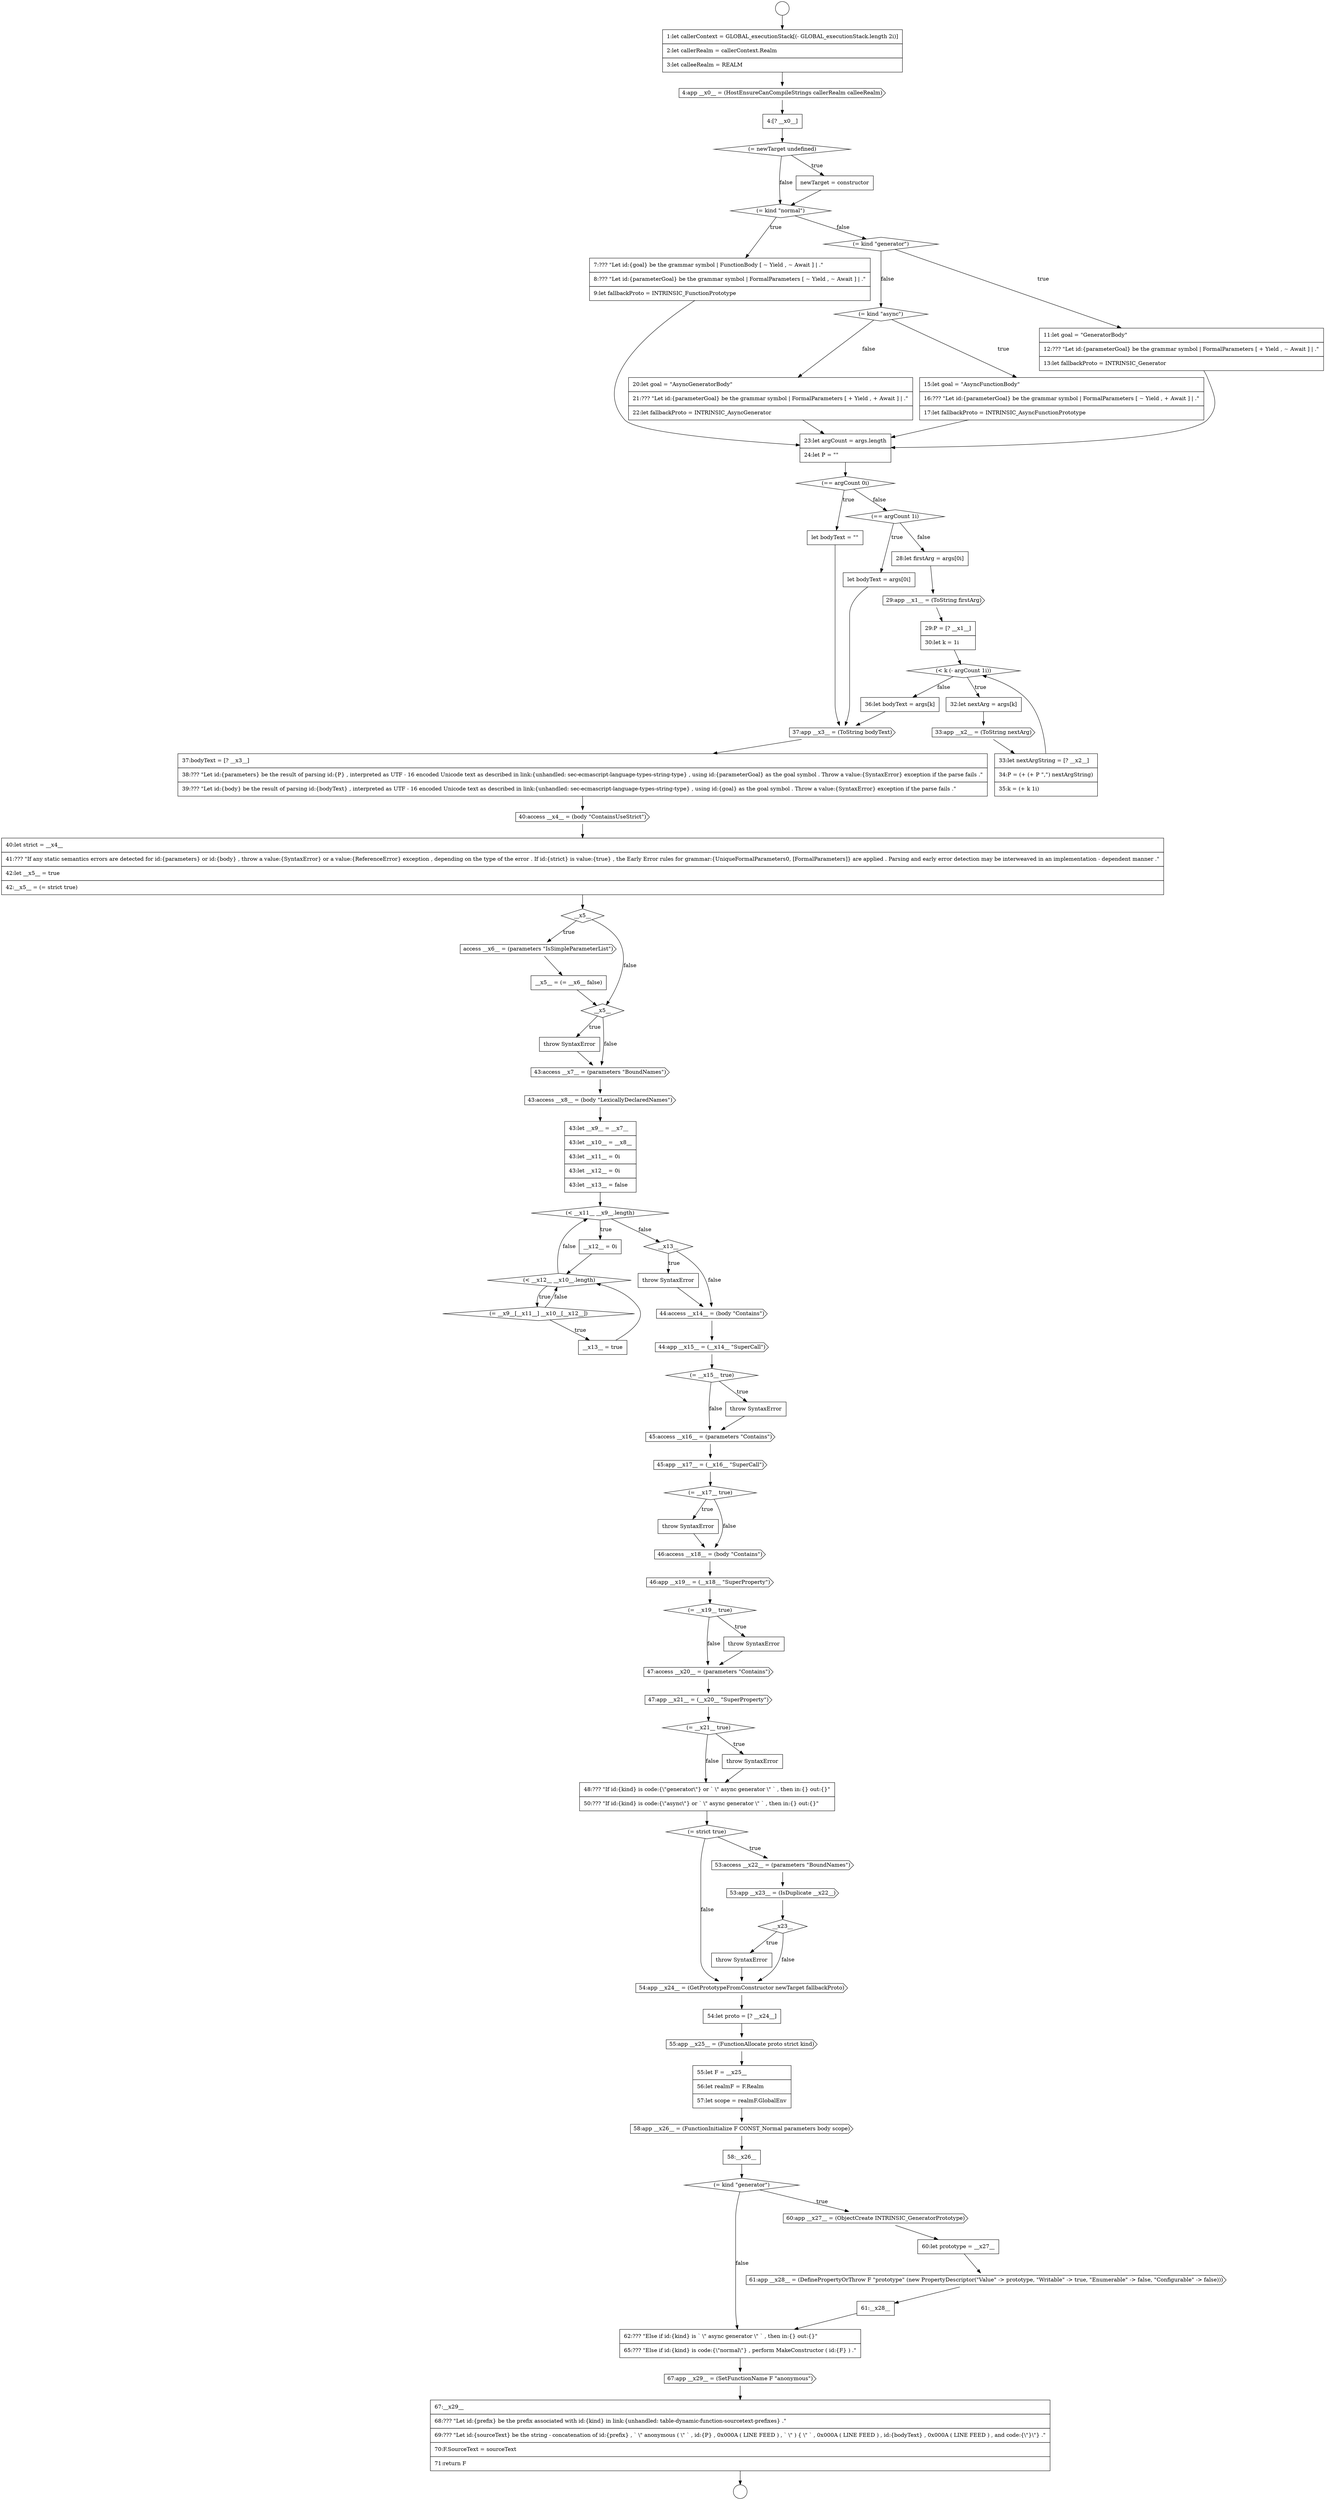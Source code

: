 digraph {
  node11922 [shape=none, margin=0, label=<<font color="black">
    <table border="0" cellborder="1" cellspacing="0" cellpadding="10">
      <tr><td align="left">let bodyText = args[0i]</td></tr>
    </table>
  </font>> color="black" fillcolor="white" style=filled]
  node11908 [shape=none, margin=0, label=<<font color="black">
    <table border="0" cellborder="1" cellspacing="0" cellpadding="10">
      <tr><td align="left">4:[? __x0__]</td></tr>
    </table>
  </font>> color="black" fillcolor="white" style=filled]
  node11945 [shape=diamond, label=<<font color="black">(&lt; __x12__ __x10__.length)</font>> color="black" fillcolor="white" style=filled]
  node11917 [shape=none, margin=0, label=<<font color="black">
    <table border="0" cellborder="1" cellspacing="0" cellpadding="10">
      <tr><td align="left">20:let goal = &quot;AsyncGeneratorBody&quot;</td></tr>
      <tr><td align="left">21:??? &quot;Let id:{parameterGoal} be the grammar symbol | FormalParameters [ + Yield , + Await ] | .&quot;</td></tr>
      <tr><td align="left">22:let fallbackProto = INTRINSIC_AsyncGenerator</td></tr>
    </table>
  </font>> color="black" fillcolor="white" style=filled]
  node11962 [shape=cds, label=<<font color="black">47:access __x20__ = (parameters &quot;Contains&quot;)</font>> color="black" fillcolor="white" style=filled]
  node11912 [shape=none, margin=0, label=<<font color="black">
    <table border="0" cellborder="1" cellspacing="0" cellpadding="10">
      <tr><td align="left">7:??? &quot;Let id:{goal} be the grammar symbol | FunctionBody [ ~ Yield , ~ Await ] | .&quot;</td></tr>
      <tr><td align="left">8:??? &quot;Let id:{parameterGoal} be the grammar symbol | FormalParameters [ ~ Yield , ~ Await ] | .&quot;</td></tr>
      <tr><td align="left">9:let fallbackProto = INTRINSIC_FunctionPrototype</td></tr>
    </table>
  </font>> color="black" fillcolor="white" style=filled]
  node11977 [shape=none, margin=0, label=<<font color="black">
    <table border="0" cellborder="1" cellspacing="0" cellpadding="10">
      <tr><td align="left">58:__x26__</td></tr>
    </table>
  </font>> color="black" fillcolor="white" style=filled]
  node11930 [shape=none, margin=0, label=<<font color="black">
    <table border="0" cellborder="1" cellspacing="0" cellpadding="10">
      <tr><td align="left">36:let bodyText = args[k]</td></tr>
    </table>
  </font>> color="black" fillcolor="white" style=filled]
  node11907 [shape=cds, label=<<font color="black">4:app __x0__ = (HostEnsureCanCompileStrings callerRealm calleeRealm)</font>> color="black" fillcolor="white" style=filled]
  node11949 [shape=none, margin=0, label=<<font color="black">
    <table border="0" cellborder="1" cellspacing="0" cellpadding="10">
      <tr><td align="left">throw SyntaxError</td></tr>
    </table>
  </font>> color="black" fillcolor="white" style=filled]
  node11976 [shape=cds, label=<<font color="black">58:app __x26__ = (FunctionInitialize F CONST_Normal parameters body scope)</font>> color="black" fillcolor="white" style=filled]
  node11913 [shape=diamond, label=<<font color="black">(= kind &quot;generator&quot;)</font>> color="black" fillcolor="white" style=filled]
  node11944 [shape=none, margin=0, label=<<font color="black">
    <table border="0" cellborder="1" cellspacing="0" cellpadding="10">
      <tr><td align="left">__x12__ = 0i</td></tr>
    </table>
  </font>> color="black" fillcolor="white" style=filled]
  node11966 [shape=none, margin=0, label=<<font color="black">
    <table border="0" cellborder="1" cellspacing="0" cellpadding="10">
      <tr><td align="left">48:??? &quot;If id:{kind} is code:{\&quot;generator\&quot;} or ` \&quot; async generator \&quot; ` , then in:{} out:{}&quot;</td></tr>
      <tr><td align="left">50:??? &quot;If id:{kind} is code:{\&quot;async\&quot;} or ` \&quot; async generator \&quot; ` , then in:{} out:{}&quot;</td></tr>
    </table>
  </font>> color="black" fillcolor="white" style=filled]
  node11981 [shape=cds, label=<<font color="black">61:app __x28__ = (DefinePropertyOrThrow F &quot;prototype&quot; (new PropertyDescriptor(&quot;Value&quot; -&gt; prototype, &quot;Writable&quot; -&gt; true, &quot;Enumerable&quot; -&gt; false, &quot;Configurable&quot; -&gt; false)))</font>> color="black" fillcolor="white" style=filled]
  node11959 [shape=cds, label=<<font color="black">46:app __x19__ = (__x18__ &quot;SuperProperty&quot;)</font>> color="black" fillcolor="white" style=filled]
  node11934 [shape=none, margin=0, label=<<font color="black">
    <table border="0" cellborder="1" cellspacing="0" cellpadding="10">
      <tr><td align="left">40:let strict = __x4__</td></tr>
      <tr><td align="left">41:??? &quot;If any static semantics errors are detected for id:{parameters} or id:{body} , throw a value:{SyntaxError} or a value:{ReferenceError} exception , depending on the type of the error . If id:{strict} is value:{true} , the Early Error rules for grammar:{UniqueFormalParameters0, [FormalParameters]} are applied . Parsing and early error detection may be interweaved in an implementation - dependent manner .&quot;</td></tr>
      <tr><td align="left">42:let __x5__ = true</td></tr>
      <tr><td align="left">42:__x5__ = (= strict true)</td></tr>
    </table>
  </font>> color="black" fillcolor="white" style=filled]
  node11911 [shape=diamond, label=<<font color="black">(= kind &quot;normal&quot;)</font>> color="black" fillcolor="white" style=filled]
  node11926 [shape=diamond, label=<<font color="black">(&lt; k (- argCount 1i))</font>> color="black" fillcolor="white" style=filled]
  node11971 [shape=none, margin=0, label=<<font color="black">
    <table border="0" cellborder="1" cellspacing="0" cellpadding="10">
      <tr><td align="left">throw SyntaxError</td></tr>
    </table>
  </font>> color="black" fillcolor="white" style=filled]
  node11939 [shape=none, margin=0, label=<<font color="black">
    <table border="0" cellborder="1" cellspacing="0" cellpadding="10">
      <tr><td align="left">throw SyntaxError</td></tr>
    </table>
  </font>> color="black" fillcolor="white" style=filled]
  node11954 [shape=cds, label=<<font color="black">45:access __x16__ = (parameters &quot;Contains&quot;)</font>> color="black" fillcolor="white" style=filled]
  node11984 [shape=cds, label=<<font color="black">67:app __x29__ = (SetFunctionName F &quot;anonymous&quot;)</font>> color="black" fillcolor="white" style=filled]
  node11952 [shape=diamond, label=<<font color="black">(= __x15__ true)</font>> color="black" fillcolor="white" style=filled]
  node11980 [shape=none, margin=0, label=<<font color="black">
    <table border="0" cellborder="1" cellspacing="0" cellpadding="10">
      <tr><td align="left">60:let prototype = __x27__</td></tr>
    </table>
  </font>> color="black" fillcolor="white" style=filled]
  node11948 [shape=diamond, label=<<font color="black">__x13__</font>> color="black" fillcolor="white" style=filled]
  node11961 [shape=none, margin=0, label=<<font color="black">
    <table border="0" cellborder="1" cellspacing="0" cellpadding="10">
      <tr><td align="left">throw SyntaxError</td></tr>
    </table>
  </font>> color="black" fillcolor="white" style=filled]
  node11929 [shape=none, margin=0, label=<<font color="black">
    <table border="0" cellborder="1" cellspacing="0" cellpadding="10">
      <tr><td align="left">33:let nextArgString = [? __x2__]</td></tr>
      <tr><td align="left">34:P = (+ (+ P &quot;,&quot;) nextArgString)</td></tr>
      <tr><td align="left">35:k = (+ k 1i)</td></tr>
    </table>
  </font>> color="black" fillcolor="white" style=filled]
  node11923 [shape=none, margin=0, label=<<font color="black">
    <table border="0" cellborder="1" cellspacing="0" cellpadding="10">
      <tr><td align="left">28:let firstArg = args[0i]</td></tr>
    </table>
  </font>> color="black" fillcolor="white" style=filled]
  node11965 [shape=none, margin=0, label=<<font color="black">
    <table border="0" cellborder="1" cellspacing="0" cellpadding="10">
      <tr><td align="left">throw SyntaxError</td></tr>
    </table>
  </font>> color="black" fillcolor="white" style=filled]
  node11927 [shape=none, margin=0, label=<<font color="black">
    <table border="0" cellborder="1" cellspacing="0" cellpadding="10">
      <tr><td align="left">32:let nextArg = args[k]</td></tr>
    </table>
  </font>> color="black" fillcolor="white" style=filled]
  node11916 [shape=none, margin=0, label=<<font color="black">
    <table border="0" cellborder="1" cellspacing="0" cellpadding="10">
      <tr><td align="left">15:let goal = &quot;AsyncFunctionBody&quot;</td></tr>
      <tr><td align="left">16:??? &quot;Let id:{parameterGoal} be the grammar symbol | FormalParameters [ ~ Yield , + Await ] | .&quot;</td></tr>
      <tr><td align="left">17:let fallbackProto = INTRINSIC_AsyncFunctionPrototype</td></tr>
    </table>
  </font>> color="black" fillcolor="white" style=filled]
  node11933 [shape=cds, label=<<font color="black">40:access __x4__ = (body &quot;ContainsUseStrict&quot;)</font>> color="black" fillcolor="white" style=filled]
  node11972 [shape=cds, label=<<font color="black">54:app __x24__ = (GetPrototypeFromConstructor newTarget fallbackProto)</font>> color="black" fillcolor="white" style=filled]
  node11940 [shape=cds, label=<<font color="black">43:access __x7__ = (parameters &quot;BoundNames&quot;)</font>> color="black" fillcolor="white" style=filled]
  node11955 [shape=cds, label=<<font color="black">45:app __x17__ = (__x16__ &quot;SuperCall&quot;)</font>> color="black" fillcolor="white" style=filled]
  node11920 [shape=none, margin=0, label=<<font color="black">
    <table border="0" cellborder="1" cellspacing="0" cellpadding="10">
      <tr><td align="left">let bodyText = &quot;&quot;</td></tr>
    </table>
  </font>> color="black" fillcolor="white" style=filled]
  node11983 [shape=none, margin=0, label=<<font color="black">
    <table border="0" cellborder="1" cellspacing="0" cellpadding="10">
      <tr><td align="left">62:??? &quot;Else if id:{kind} is ` \&quot; async generator \&quot; ` , then in:{} out:{}&quot;</td></tr>
      <tr><td align="left">65:??? &quot;Else if id:{kind} is code:{\&quot;normal\&quot;} , perform MakeConstructor ( id:{F} ) .&quot;</td></tr>
    </table>
  </font>> color="black" fillcolor="white" style=filled]
  node11936 [shape=cds, label=<<font color="black">access __x6__ = (parameters &quot;IsSimpleParameterList&quot;)</font>> color="black" fillcolor="white" style=filled]
  node11905 [shape=circle label=" " color="black" fillcolor="white" style=filled]
  node11941 [shape=cds, label=<<font color="black">43:access __x8__ = (body &quot;LexicallyDeclaredNames&quot;)</font>> color="black" fillcolor="white" style=filled]
  node11951 [shape=cds, label=<<font color="black">44:app __x15__ = (__x14__ &quot;SuperCall&quot;)</font>> color="black" fillcolor="white" style=filled]
  node11919 [shape=diamond, label=<<font color="black">(== argCount 0i)</font>> color="black" fillcolor="white" style=filled]
  node11973 [shape=none, margin=0, label=<<font color="black">
    <table border="0" cellborder="1" cellspacing="0" cellpadding="10">
      <tr><td align="left">54:let proto = [? __x24__]</td></tr>
    </table>
  </font>> color="black" fillcolor="white" style=filled]
  node11924 [shape=cds, label=<<font color="black">29:app __x1__ = (ToString firstArg)</font>> color="black" fillcolor="white" style=filled]
  node11968 [shape=cds, label=<<font color="black">53:access __x22__ = (parameters &quot;BoundNames&quot;)</font>> color="black" fillcolor="white" style=filled]
  node11932 [shape=none, margin=0, label=<<font color="black">
    <table border="0" cellborder="1" cellspacing="0" cellpadding="10">
      <tr><td align="left">37:bodyText = [? __x3__]</td></tr>
      <tr><td align="left">38:??? &quot;Let id:{parameters} be the result of parsing id:{P} , interpreted as UTF - 16 encoded Unicode text as described in link:{unhandled: sec-ecmascript-language-types-string-type} , using id:{parameterGoal} as the goal symbol . Throw a value:{SyntaxError} exception if the parse fails .&quot;</td></tr>
      <tr><td align="left">39:??? &quot;Let id:{body} be the result of parsing id:{bodyText} , interpreted as UTF - 16 encoded Unicode text as described in link:{unhandled: sec-ecmascript-language-types-string-type} , using id:{goal} as the goal symbol . Throw a value:{SyntaxError} exception if the parse fails .&quot;</td></tr>
    </table>
  </font>> color="black" fillcolor="white" style=filled]
  node11979 [shape=cds, label=<<font color="black">60:app __x27__ = (ObjectCreate INTRINSIC_GeneratorPrototype)</font>> color="black" fillcolor="white" style=filled]
  node11947 [shape=none, margin=0, label=<<font color="black">
    <table border="0" cellborder="1" cellspacing="0" cellpadding="10">
      <tr><td align="left">__x13__ = true</td></tr>
    </table>
  </font>> color="black" fillcolor="white" style=filled]
  node11964 [shape=diamond, label=<<font color="black">(= __x21__ true)</font>> color="black" fillcolor="white" style=filled]
  node11937 [shape=none, margin=0, label=<<font color="black">
    <table border="0" cellborder="1" cellspacing="0" cellpadding="10">
      <tr><td align="left">__x5__ = (= __x6__ false)</td></tr>
    </table>
  </font>> color="black" fillcolor="white" style=filled]
  node11909 [shape=diamond, label=<<font color="black">(= newTarget undefined)</font>> color="black" fillcolor="white" style=filled]
  node11956 [shape=diamond, label=<<font color="black">(= __x17__ true)</font>> color="black" fillcolor="white" style=filled]
  node11974 [shape=cds, label=<<font color="black">55:app __x25__ = (FunctionAllocate proto strict kind)</font>> color="black" fillcolor="white" style=filled]
  node11915 [shape=diamond, label=<<font color="black">(= kind &quot;async&quot;)</font>> color="black" fillcolor="white" style=filled]
  node11969 [shape=cds, label=<<font color="black">53:app __x23__ = (IsDuplicate __x22__)</font>> color="black" fillcolor="white" style=filled]
  node11967 [shape=diamond, label=<<font color="black">(= strict true)</font>> color="black" fillcolor="white" style=filled]
  node11957 [shape=none, margin=0, label=<<font color="black">
    <table border="0" cellborder="1" cellspacing="0" cellpadding="10">
      <tr><td align="left">throw SyntaxError</td></tr>
    </table>
  </font>> color="black" fillcolor="white" style=filled]
  node11906 [shape=none, margin=0, label=<<font color="black">
    <table border="0" cellborder="1" cellspacing="0" cellpadding="10">
      <tr><td align="left">1:let callerContext = GLOBAL_executionStack[(- GLOBAL_executionStack.length 2i)]</td></tr>
      <tr><td align="left">2:let callerRealm = callerContext.Realm</td></tr>
      <tr><td align="left">3:let calleeRealm = REALM</td></tr>
    </table>
  </font>> color="black" fillcolor="white" style=filled]
  node11931 [shape=cds, label=<<font color="black">37:app __x3__ = (ToString bodyText)</font>> color="black" fillcolor="white" style=filled]
  node11921 [shape=diamond, label=<<font color="black">(== argCount 1i)</font>> color="black" fillcolor="white" style=filled]
  node11978 [shape=diamond, label=<<font color="black">(= kind &quot;generator&quot;)</font>> color="black" fillcolor="white" style=filled]
  node11942 [shape=none, margin=0, label=<<font color="black">
    <table border="0" cellborder="1" cellspacing="0" cellpadding="10">
      <tr><td align="left">43:let __x9__ = __x7__</td></tr>
      <tr><td align="left">43:let __x10__ = __x8__</td></tr>
      <tr><td align="left">43:let __x11__ = 0i</td></tr>
      <tr><td align="left">43:let __x12__ = 0i</td></tr>
      <tr><td align="left">43:let __x13__ = false</td></tr>
    </table>
  </font>> color="black" fillcolor="white" style=filled]
  node11963 [shape=cds, label=<<font color="black">47:app __x21__ = (__x20__ &quot;SuperProperty&quot;)</font>> color="black" fillcolor="white" style=filled]
  node11918 [shape=none, margin=0, label=<<font color="black">
    <table border="0" cellborder="1" cellspacing="0" cellpadding="10">
      <tr><td align="left">23:let argCount = args.length</td></tr>
      <tr><td align="left">24:let P = &quot;&quot;</td></tr>
    </table>
  </font>> color="black" fillcolor="white" style=filled]
  node11946 [shape=diamond, label=<<font color="black">(= __x9__[__x11__] __x10__[__x12__])</font>> color="black" fillcolor="white" style=filled]
  node11982 [shape=none, margin=0, label=<<font color="black">
    <table border="0" cellborder="1" cellspacing="0" cellpadding="10">
      <tr><td align="left">61:__x28__</td></tr>
    </table>
  </font>> color="black" fillcolor="white" style=filled]
  node11904 [shape=circle label=" " color="black" fillcolor="white" style=filled]
  node11960 [shape=diamond, label=<<font color="black">(= __x19__ true)</font>> color="black" fillcolor="white" style=filled]
  node11928 [shape=cds, label=<<font color="black">33:app __x2__ = (ToString nextArg)</font>> color="black" fillcolor="white" style=filled]
  node11975 [shape=none, margin=0, label=<<font color="black">
    <table border="0" cellborder="1" cellspacing="0" cellpadding="10">
      <tr><td align="left">55:let F = __x25__</td></tr>
      <tr><td align="left">56:let realmF = F.Realm</td></tr>
      <tr><td align="left">57:let scope = realmF.GlobalEnv</td></tr>
    </table>
  </font>> color="black" fillcolor="white" style=filled]
  node11914 [shape=none, margin=0, label=<<font color="black">
    <table border="0" cellborder="1" cellspacing="0" cellpadding="10">
      <tr><td align="left">11:let goal = &quot;GeneratorBody&quot;</td></tr>
      <tr><td align="left">12:??? &quot;Let id:{parameterGoal} be the grammar symbol | FormalParameters [ + Yield , ~ Await ] | .&quot;</td></tr>
      <tr><td align="left">13:let fallbackProto = INTRINSIC_Generator</td></tr>
    </table>
  </font>> color="black" fillcolor="white" style=filled]
  node11943 [shape=diamond, label=<<font color="black">(&lt; __x11__ __x9__.length)</font>> color="black" fillcolor="white" style=filled]
  node11970 [shape=diamond, label=<<font color="black">__x23__</font>> color="black" fillcolor="white" style=filled]
  node11950 [shape=cds, label=<<font color="black">44:access __x14__ = (body &quot;Contains&quot;)</font>> color="black" fillcolor="white" style=filled]
  node11953 [shape=none, margin=0, label=<<font color="black">
    <table border="0" cellborder="1" cellspacing="0" cellpadding="10">
      <tr><td align="left">throw SyntaxError</td></tr>
    </table>
  </font>> color="black" fillcolor="white" style=filled]
  node11958 [shape=cds, label=<<font color="black">46:access __x18__ = (body &quot;Contains&quot;)</font>> color="black" fillcolor="white" style=filled]
  node11935 [shape=diamond, label=<<font color="black">__x5__</font>> color="black" fillcolor="white" style=filled]
  node11910 [shape=none, margin=0, label=<<font color="black">
    <table border="0" cellborder="1" cellspacing="0" cellpadding="10">
      <tr><td align="left">newTarget = constructor</td></tr>
    </table>
  </font>> color="black" fillcolor="white" style=filled]
  node11925 [shape=none, margin=0, label=<<font color="black">
    <table border="0" cellborder="1" cellspacing="0" cellpadding="10">
      <tr><td align="left">29:P = [? __x1__]</td></tr>
      <tr><td align="left">30:let k = 1i</td></tr>
    </table>
  </font>> color="black" fillcolor="white" style=filled]
  node11985 [shape=none, margin=0, label=<<font color="black">
    <table border="0" cellborder="1" cellspacing="0" cellpadding="10">
      <tr><td align="left">67:__x29__</td></tr>
      <tr><td align="left">68:??? &quot;Let id:{prefix} be the prefix associated with id:{kind} in link:{unhandled: table-dynamic-function-sourcetext-prefixes} .&quot;</td></tr>
      <tr><td align="left">69:??? &quot;Let id:{sourceText} be the string - concatenation of id:{prefix} , ` \&quot; anonymous ( \&quot; ` , id:{P} , 0x000A ( LINE FEED ) , ` \&quot; ) { \&quot; ` , 0x000A ( LINE FEED ) , id:{bodyText} , 0x000A ( LINE FEED ) , and code:{\&quot;}\&quot;} .&quot;</td></tr>
      <tr><td align="left">70:F.SourceText = sourceText</td></tr>
      <tr><td align="left">71:return F</td></tr>
    </table>
  </font>> color="black" fillcolor="white" style=filled]
  node11938 [shape=diamond, label=<<font color="black">__x5__</font>> color="black" fillcolor="white" style=filled]
  node11945 -> node11946 [label=<<font color="black">true</font>> color="black"]
  node11945 -> node11943 [label=<<font color="black">false</font>> color="black"]
  node11960 -> node11961 [label=<<font color="black">true</font>> color="black"]
  node11960 -> node11962 [label=<<font color="black">false</font>> color="black"]
  node11970 -> node11971 [label=<<font color="black">true</font>> color="black"]
  node11970 -> node11972 [label=<<font color="black">false</font>> color="black"]
  node11928 -> node11929 [ color="black"]
  node11908 -> node11909 [ color="black"]
  node11926 -> node11927 [label=<<font color="black">true</font>> color="black"]
  node11926 -> node11930 [label=<<font color="black">false</font>> color="black"]
  node11923 -> node11924 [ color="black"]
  node11979 -> node11980 [ color="black"]
  node11969 -> node11970 [ color="black"]
  node11940 -> node11941 [ color="black"]
  node11959 -> node11960 [ color="black"]
  node11946 -> node11947 [label=<<font color="black">true</font>> color="black"]
  node11946 -> node11945 [label=<<font color="black">false</font>> color="black"]
  node11912 -> node11918 [ color="black"]
  node11971 -> node11972 [ color="black"]
  node11977 -> node11978 [ color="black"]
  node11911 -> node11912 [label=<<font color="black">true</font>> color="black"]
  node11911 -> node11913 [label=<<font color="black">false</font>> color="black"]
  node11966 -> node11967 [ color="black"]
  node11925 -> node11926 [ color="black"]
  node11980 -> node11981 [ color="black"]
  node11942 -> node11943 [ color="black"]
  node11962 -> node11963 [ color="black"]
  node11916 -> node11918 [ color="black"]
  node11957 -> node11958 [ color="black"]
  node11914 -> node11918 [ color="black"]
  node11931 -> node11932 [ color="black"]
  node11929 -> node11926 [ color="black"]
  node11938 -> node11939 [label=<<font color="black">true</font>> color="black"]
  node11938 -> node11940 [label=<<font color="black">false</font>> color="black"]
  node11974 -> node11975 [ color="black"]
  node11947 -> node11945 [ color="black"]
  node11920 -> node11931 [ color="black"]
  node11924 -> node11925 [ color="black"]
  node11917 -> node11918 [ color="black"]
  node11961 -> node11962 [ color="black"]
  node11936 -> node11937 [ color="black"]
  node11951 -> node11952 [ color="black"]
  node11952 -> node11953 [label=<<font color="black">true</font>> color="black"]
  node11952 -> node11954 [label=<<font color="black">false</font>> color="black"]
  node11907 -> node11908 [ color="black"]
  node11955 -> node11956 [ color="black"]
  node11984 -> node11985 [ color="black"]
  node11978 -> node11979 [label=<<font color="black">true</font>> color="black"]
  node11978 -> node11983 [label=<<font color="black">false</font>> color="black"]
  node11982 -> node11983 [ color="black"]
  node11937 -> node11938 [ color="black"]
  node11953 -> node11954 [ color="black"]
  node11904 -> node11906 [ color="black"]
  node11930 -> node11931 [ color="black"]
  node11976 -> node11977 [ color="black"]
  node11968 -> node11969 [ color="black"]
  node11939 -> node11940 [ color="black"]
  node11932 -> node11933 [ color="black"]
  node11972 -> node11973 [ color="black"]
  node11941 -> node11942 [ color="black"]
  node11910 -> node11911 [ color="black"]
  node11954 -> node11955 [ color="black"]
  node11909 -> node11910 [label=<<font color="black">true</font>> color="black"]
  node11909 -> node11911 [label=<<font color="black">false</font>> color="black"]
  node11967 -> node11968 [label=<<font color="black">true</font>> color="black"]
  node11967 -> node11972 [label=<<font color="black">false</font>> color="black"]
  node11956 -> node11957 [label=<<font color="black">true</font>> color="black"]
  node11956 -> node11958 [label=<<font color="black">false</font>> color="black"]
  node11985 -> node11905 [ color="black"]
  node11919 -> node11920 [label=<<font color="black">true</font>> color="black"]
  node11919 -> node11921 [label=<<font color="black">false</font>> color="black"]
  node11906 -> node11907 [ color="black"]
  node11964 -> node11965 [label=<<font color="black">true</font>> color="black"]
  node11964 -> node11966 [label=<<font color="black">false</font>> color="black"]
  node11963 -> node11964 [ color="black"]
  node11950 -> node11951 [ color="black"]
  node11983 -> node11984 [ color="black"]
  node11934 -> node11935 [ color="black"]
  node11943 -> node11944 [label=<<font color="black">true</font>> color="black"]
  node11943 -> node11948 [label=<<font color="black">false</font>> color="black"]
  node11949 -> node11950 [ color="black"]
  node11918 -> node11919 [ color="black"]
  node11913 -> node11914 [label=<<font color="black">true</font>> color="black"]
  node11913 -> node11915 [label=<<font color="black">false</font>> color="black"]
  node11933 -> node11934 [ color="black"]
  node11958 -> node11959 [ color="black"]
  node11948 -> node11949 [label=<<font color="black">true</font>> color="black"]
  node11948 -> node11950 [label=<<font color="black">false</font>> color="black"]
  node11922 -> node11931 [ color="black"]
  node11944 -> node11945 [ color="black"]
  node11935 -> node11936 [label=<<font color="black">true</font>> color="black"]
  node11935 -> node11938 [label=<<font color="black">false</font>> color="black"]
  node11965 -> node11966 [ color="black"]
  node11927 -> node11928 [ color="black"]
  node11975 -> node11976 [ color="black"]
  node11921 -> node11922 [label=<<font color="black">true</font>> color="black"]
  node11921 -> node11923 [label=<<font color="black">false</font>> color="black"]
  node11915 -> node11916 [label=<<font color="black">true</font>> color="black"]
  node11915 -> node11917 [label=<<font color="black">false</font>> color="black"]
  node11981 -> node11982 [ color="black"]
  node11973 -> node11974 [ color="black"]
}
